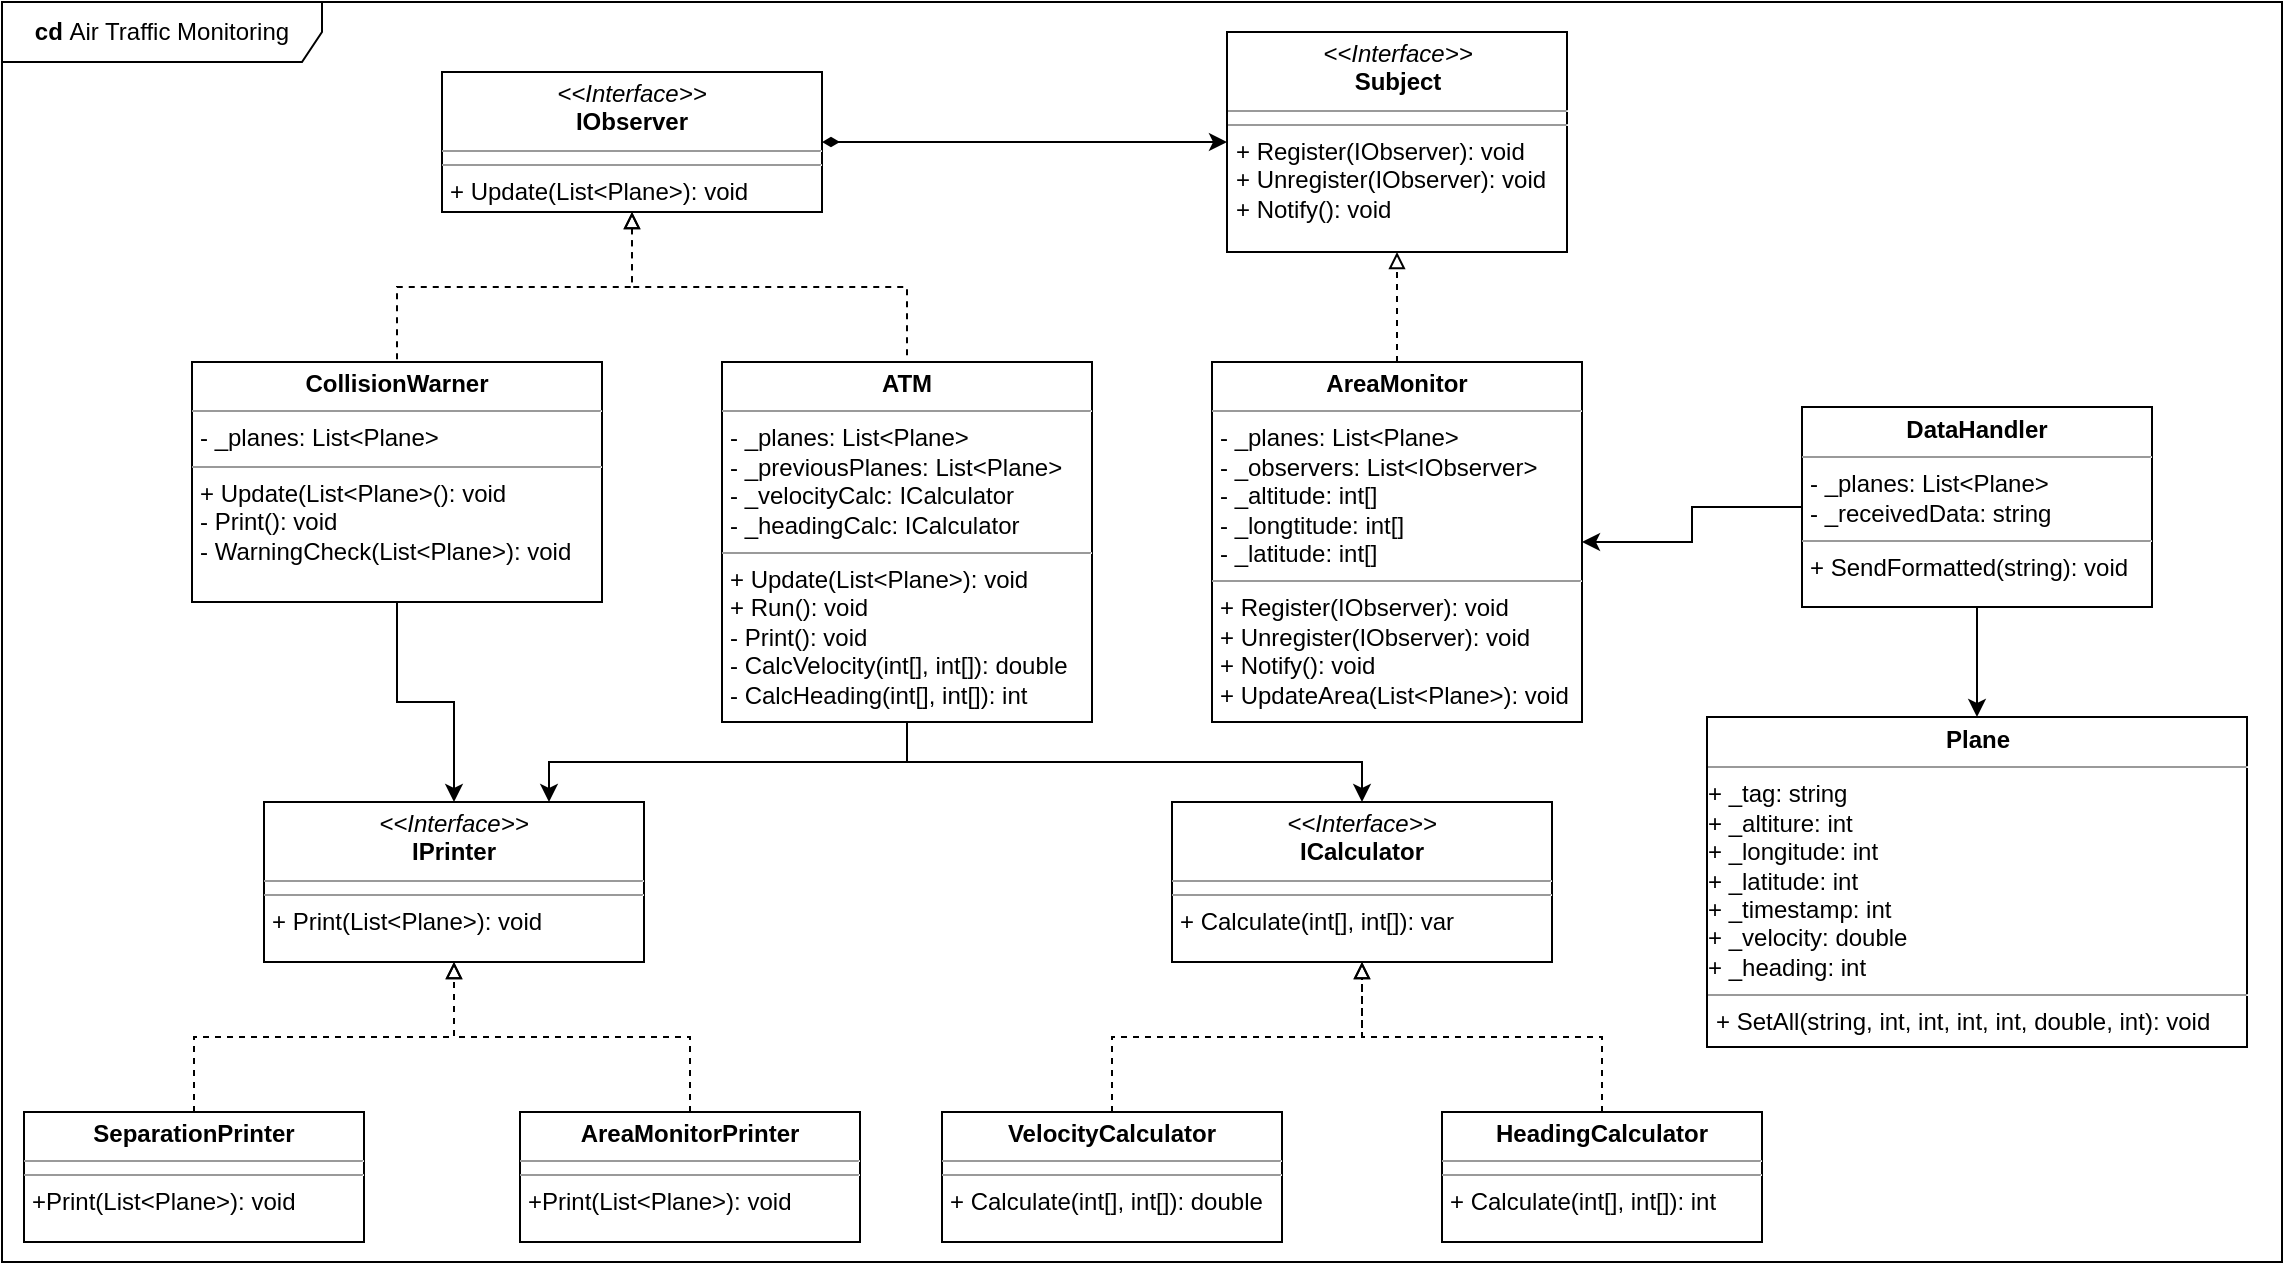 <mxfile version="12.1.4" type="onedrive" pages="1"><diagram id="p-GLAzQEj2eIWd-VNcLk" name="Page-1"><mxGraphModel dx="782" dy="1610" grid="1" gridSize="10" guides="1" tooltips="1" connect="1" arrows="1" fold="1" page="1" pageScale="1" pageWidth="827" pageHeight="1169" math="0" shadow="0"><root><mxCell id="0"/><mxCell id="1" parent="0"/><mxCell id="D8Mc3rk6kjAcLKV_55SY-21" value="&lt;b&gt;cd &lt;/b&gt;Air Traffic Monitoring&lt;br&gt;&lt;b&gt;&lt;/b&gt;" style="shape=umlFrame;whiteSpace=wrap;html=1;width=160;height=30;" parent="1" vertex="1"><mxGeometry x="50" y="-160" width="1140" height="630" as="geometry"/></mxCell><mxCell id="D8Mc3rk6kjAcLKV_55SY-11" style="edgeStyle=elbowEdgeStyle;rounded=0;orthogonalLoop=1;jettySize=auto;elbow=vertical;html=1;exitX=0.5;exitY=1;exitDx=0;exitDy=0;entryX=0.5;entryY=0;entryDx=0;entryDy=0;endArrow=classic;endFill=1;startArrow=none;startFill=0;" parent="1" source="D8Mc3rk6kjAcLKV_55SY-1" target="EGa71mXH-iSTavnotPWJ-4" edge="1"><mxGeometry relative="1" as="geometry"><mxPoint x="729.667" y="239.667" as="targetPoint"/></mxGeometry></mxCell><mxCell id="D8Mc3rk6kjAcLKV_55SY-1" value="&lt;p style=&quot;margin: 0px ; margin-top: 4px ; text-align: center&quot;&gt;&lt;b&gt;ATM&lt;/b&gt;&lt;/p&gt;&lt;hr size=&quot;1&quot;&gt;&lt;p style=&quot;margin: 0px ; margin-left: 4px&quot;&gt;- _planes: List&amp;lt;Plane&amp;gt;&lt;/p&gt;&lt;p style=&quot;margin: 0px ; margin-left: 4px&quot;&gt;- _previousPlanes: List&amp;lt;Plane&amp;gt;&lt;br&gt;&lt;/p&gt;&lt;p style=&quot;margin: 0px ; margin-left: 4px&quot;&gt;- _velocityCalc: ICalculator&lt;/p&gt;&lt;p style=&quot;margin: 0px ; margin-left: 4px&quot;&gt;- _headingCalc: ICalculator&lt;br&gt;&lt;/p&gt;&lt;hr size=&quot;1&quot;&gt;&lt;p style=&quot;margin: 0px ; margin-left: 4px&quot;&gt;+ Update(List&amp;lt;Plane&amp;gt;): void&lt;/p&gt;&lt;p style=&quot;margin: 0px ; margin-left: 4px&quot;&gt;+ Run(): void&lt;br&gt;&lt;/p&gt;&lt;p style=&quot;margin: 0px ; margin-left: 4px&quot;&gt;- Print(): void&lt;br&gt;&lt;/p&gt;&lt;p style=&quot;margin: 0px ; margin-left: 4px&quot;&gt;- CalcVelocity(int[], int[]): double&lt;/p&gt;&lt;p style=&quot;margin: 0px ; margin-left: 4px&quot;&gt;- CalcHeading(int[], int[]): int&lt;/p&gt;" style="verticalAlign=top;align=left;overflow=fill;fontSize=12;fontFamily=Helvetica;html=1;" parent="1" vertex="1"><mxGeometry x="410" y="20" width="185" height="180" as="geometry"/></mxCell><mxCell id="D8Mc3rk6kjAcLKV_55SY-6" style="edgeStyle=orthogonalEdgeStyle;rounded=0;orthogonalLoop=1;jettySize=auto;html=1;exitX=0.5;exitY=0;exitDx=0;exitDy=0;entryX=0.5;entryY=1;entryDx=0;entryDy=0;dashed=1;endArrow=block;endFill=0;" parent="1" source="D8Mc3rk6kjAcLKV_55SY-4" target="EGa71mXH-iSTavnotPWJ-4" edge="1"><mxGeometry relative="1" as="geometry"><mxPoint x="729.667" y="319.667" as="targetPoint"/></mxGeometry></mxCell><mxCell id="D8Mc3rk6kjAcLKV_55SY-4" value="&lt;p style=&quot;margin: 0px ; margin-top: 4px ; text-align: center&quot;&gt;&lt;b&gt;VelocityCalculator&lt;/b&gt;&lt;/p&gt;&lt;hr size=&quot;1&quot;&gt;&lt;hr size=&quot;1&quot;&gt;&lt;p style=&quot;margin: 0px ; margin-left: 4px&quot;&gt;+ Calculate(int[], int[]): double&lt;br&gt;&lt;/p&gt;" style="verticalAlign=top;align=left;overflow=fill;fontSize=12;fontFamily=Helvetica;html=1;" parent="1" vertex="1"><mxGeometry x="520" y="395" width="170" height="65" as="geometry"/></mxCell><mxCell id="D8Mc3rk6kjAcLKV_55SY-10" style="edgeStyle=orthogonalEdgeStyle;rounded=0;orthogonalLoop=1;jettySize=auto;elbow=vertical;html=1;exitX=0.5;exitY=0;exitDx=0;exitDy=0;endArrow=block;endFill=0;dashed=1;entryX=0.5;entryY=1;entryDx=0;entryDy=0;" parent="1" source="D8Mc3rk6kjAcLKV_55SY-5" target="EGa71mXH-iSTavnotPWJ-4" edge="1"><mxGeometry relative="1" as="geometry"><mxPoint x="729.667" y="319.667" as="targetPoint"/></mxGeometry></mxCell><mxCell id="D8Mc3rk6kjAcLKV_55SY-5" value="&lt;p style=&quot;margin: 0px ; margin-top: 4px ; text-align: center&quot;&gt;&lt;b&gt;HeadingCalculator&lt;/b&gt;&lt;/p&gt;&lt;hr size=&quot;1&quot;&gt;&lt;hr size=&quot;1&quot;&gt;&lt;p style=&quot;margin: 0px ; margin-left: 4px&quot;&gt;+ Calculate(int[], int[]): int&lt;br&gt;&lt;/p&gt;" style="verticalAlign=top;align=left;overflow=fill;fontSize=12;fontFamily=Helvetica;html=1;" parent="1" vertex="1"><mxGeometry x="770" y="395" width="160" height="65" as="geometry"/></mxCell><mxCell id="D8Mc3rk6kjAcLKV_55SY-18" style="edgeStyle=orthogonalEdgeStyle;rounded=0;orthogonalLoop=1;jettySize=auto;elbow=vertical;html=1;exitX=1;exitY=0.5;exitDx=0;exitDy=0;entryX=0;entryY=0.5;entryDx=0;entryDy=0;startArrow=classic;startFill=1;endArrow=none;endFill=0;" parent="1" source="D8Mc3rk6kjAcLKV_55SY-13" target="D8Mc3rk6kjAcLKV_55SY-17" edge="1"><mxGeometry relative="1" as="geometry"/></mxCell><mxCell id="EGa71mXH-iSTavnotPWJ-3" style="edgeStyle=orthogonalEdgeStyle;rounded=0;orthogonalLoop=1;jettySize=auto;html=1;exitX=0.5;exitY=0;exitDx=0;exitDy=0;entryX=0.5;entryY=1;entryDx=0;entryDy=0;dashed=1;endArrow=block;endFill=0;" parent="1" source="D8Mc3rk6kjAcLKV_55SY-13" target="EGa71mXH-iSTavnotPWJ-1" edge="1"><mxGeometry relative="1" as="geometry"/></mxCell><mxCell id="D8Mc3rk6kjAcLKV_55SY-13" value="&lt;p style=&quot;margin: 0px ; margin-top: 4px ; text-align: center&quot;&gt;&lt;b&gt;AreaMonitor&lt;/b&gt;&lt;/p&gt;&lt;hr size=&quot;1&quot;&gt;&lt;p style=&quot;margin: 0px ; margin-left: 4px&quot;&gt;- _planes: List&amp;lt;Plane&amp;gt;&lt;/p&gt;&lt;p style=&quot;margin: 0px ; margin-left: 4px&quot;&gt;- _observers: List&amp;lt;IObserver&amp;gt;&lt;/p&gt;&lt;p style=&quot;margin: 0px ; margin-left: 4px&quot;&gt;- _altitude: int[]&lt;/p&gt;&lt;p style=&quot;margin: 0px ; margin-left: 4px&quot;&gt;- _longtitude: int[]&lt;br&gt;&lt;/p&gt;&lt;p style=&quot;margin: 0px ; margin-left: 4px&quot;&gt;- _latitude: int[]&lt;br&gt;&lt;/p&gt;&lt;hr size=&quot;1&quot;&gt;&lt;p style=&quot;margin: 0px ; margin-left: 4px&quot;&gt;+ Register(IObserver): void&lt;/p&gt;&lt;p style=&quot;margin: 0px ; margin-left: 4px&quot;&gt;+ Unregister(IObserver): void&lt;/p&gt;&lt;p style=&quot;margin: 0px ; margin-left: 4px&quot;&gt;+ Notify(): void&lt;/p&gt;&lt;p style=&quot;margin: 0px ; margin-left: 4px&quot;&gt;+ UpdateArea(List&amp;lt;Plane&amp;gt;): void&lt;br&gt;&lt;/p&gt;" style="verticalAlign=top;align=left;overflow=fill;fontSize=12;fontFamily=Helvetica;html=1;" parent="1" vertex="1"><mxGeometry x="655" y="20" width="185" height="180" as="geometry"/></mxCell><mxCell id="EGa71mXH-iSTavnotPWJ-7" style="edgeStyle=orthogonalEdgeStyle;rounded=0;orthogonalLoop=1;jettySize=auto;html=1;exitX=0.5;exitY=1;exitDx=0;exitDy=0;entryX=0.5;entryY=0;entryDx=0;entryDy=0;startArrow=none;startFill=0;endArrow=classic;endFill=1;" parent="1" source="D8Mc3rk6kjAcLKV_55SY-15" target="EGa71mXH-iSTavnotPWJ-5" edge="1"><mxGeometry relative="1" as="geometry"/></mxCell><mxCell id="D8Mc3rk6kjAcLKV_55SY-15" value="&lt;p style=&quot;margin: 0px ; margin-top: 4px ; text-align: center&quot;&gt;&lt;b&gt;CollisionWarner&lt;/b&gt;&lt;br&gt;&lt;/p&gt;&lt;hr size=&quot;1&quot;&gt;&lt;p style=&quot;margin: 0px ; margin-left: 4px&quot;&gt;- _planes: List&amp;lt;Plane&amp;gt;&lt;br&gt;&lt;/p&gt;&lt;hr size=&quot;1&quot;&gt;&lt;p style=&quot;margin: 0px ; margin-left: 4px&quot;&gt;+ Update(List&amp;lt;Plane&amp;gt;(): void&lt;/p&gt;&lt;p style=&quot;margin: 0px ; margin-left: 4px&quot;&gt;- Print(): void&lt;/p&gt;&lt;p style=&quot;margin: 0px ; margin-left: 4px&quot;&gt;- WarningCheck(List&amp;lt;Plane&amp;gt;): void&lt;br&gt;&lt;/p&gt;" style="verticalAlign=top;align=left;overflow=fill;fontSize=12;fontFamily=Helvetica;html=1;" parent="1" vertex="1"><mxGeometry x="145" y="20" width="205" height="120" as="geometry"/></mxCell><mxCell id="EGa71mXH-iSTavnotPWJ-9" value="" style="edgeStyle=orthogonalEdgeStyle;rounded=0;orthogonalLoop=1;jettySize=auto;html=1;startArrow=none;startFill=0;endArrow=classic;endFill=1;" parent="1" source="D8Mc3rk6kjAcLKV_55SY-17" target="EGa71mXH-iSTavnotPWJ-8" edge="1"><mxGeometry relative="1" as="geometry"/></mxCell><mxCell id="D8Mc3rk6kjAcLKV_55SY-17" value="&lt;p style=&quot;margin: 0px ; margin-top: 4px ; text-align: center&quot;&gt;&lt;b&gt;DataHandler&lt;/b&gt;&lt;/p&gt;&lt;hr size=&quot;1&quot;&gt;&lt;p style=&quot;margin: 0px ; margin-left: 4px&quot;&gt;- _planes: List&amp;lt;Plane&amp;gt;&lt;/p&gt;&lt;p style=&quot;margin: 0px ; margin-left: 4px&quot;&gt;- _receivedData: string&lt;br&gt;&lt;/p&gt;&lt;hr size=&quot;1&quot;&gt;&lt;p style=&quot;margin: 0px ; margin-left: 4px&quot;&gt;+ SendFormatted(string): void&lt;/p&gt;" style="verticalAlign=top;align=left;overflow=fill;fontSize=12;fontFamily=Helvetica;html=1;" parent="1" vertex="1"><mxGeometry x="950" y="42.5" width="175" height="100" as="geometry"/></mxCell><mxCell id="EGa71mXH-iSTavnotPWJ-8" value="&lt;p style=&quot;margin: 0px ; margin-top: 4px ; text-align: center&quot;&gt;&lt;b&gt;Plane&lt;/b&gt;&lt;/p&gt;&lt;hr size=&quot;1&quot;&gt;&lt;div&gt;+ _tag: string&lt;/div&gt;&lt;div&gt;+ _altiture: int&lt;/div&gt;&lt;div&gt;+ _longitude: int&lt;/div&gt;&lt;div&gt;+ _latitude: int&lt;/div&gt;&lt;div&gt;+ _timestamp: int&lt;/div&gt;&lt;div&gt;+ _velocity: double&lt;/div&gt;&lt;div&gt;+ _heading: int&lt;br&gt;&lt;/div&gt;&lt;hr size=&quot;1&quot;&gt;&lt;p style=&quot;margin: 0px ; margin-left: 4px&quot;&gt;+ SetAll(string, int, int, int, int, double, int): void&lt;br&gt;&lt;/p&gt;" style="verticalAlign=top;align=left;overflow=fill;fontSize=12;fontFamily=Helvetica;html=1;" parent="1" vertex="1"><mxGeometry x="902.5" y="197.5" width="270" height="165" as="geometry"/></mxCell><mxCell id="D8Mc3rk6kjAcLKV_55SY-33" style="edgeStyle=orthogonalEdgeStyle;rounded=0;orthogonalLoop=1;jettySize=auto;html=1;exitX=0.75;exitY=0;exitDx=0;exitDy=0;entryX=0.5;entryY=1;entryDx=0;entryDy=0;startArrow=classic;startFill=1;endArrow=none;endFill=0;" parent="1" source="EGa71mXH-iSTavnotPWJ-5" target="D8Mc3rk6kjAcLKV_55SY-1" edge="1"><mxGeometry relative="1" as="geometry"><mxPoint x="274.667" y="239.667" as="sourcePoint"/></mxGeometry></mxCell><mxCell id="D8Mc3rk6kjAcLKV_55SY-32" style="edgeStyle=orthogonalEdgeStyle;rounded=0;orthogonalLoop=1;jettySize=auto;html=1;exitX=0.5;exitY=0;exitDx=0;exitDy=0;entryX=0.5;entryY=1;entryDx=0;entryDy=0;dashed=1;startArrow=none;startFill=0;endArrow=block;endFill=0;" parent="1" source="D8Mc3rk6kjAcLKV_55SY-29" target="EGa71mXH-iSTavnotPWJ-5" edge="1"><mxGeometry relative="1" as="geometry"><mxPoint x="275.667" y="319.667" as="targetPoint"/></mxGeometry></mxCell><mxCell id="D8Mc3rk6kjAcLKV_55SY-29" value="&lt;p style=&quot;margin: 0px ; margin-top: 4px ; text-align: center&quot;&gt;&lt;b&gt;AreaMonitorPrinter&lt;/b&gt;&lt;br&gt;&lt;/p&gt;&lt;hr size=&quot;1&quot;&gt;&lt;hr size=&quot;1&quot;&gt;&lt;p style=&quot;margin: 0px ; margin-left: 4px&quot;&gt;+Print(List&amp;lt;Plane&amp;gt;): void&lt;br&gt;&lt;/p&gt;" style="verticalAlign=top;align=left;overflow=fill;fontSize=12;fontFamily=Helvetica;html=1;" parent="1" vertex="1"><mxGeometry x="309" y="395" width="170" height="65" as="geometry"/></mxCell><mxCell id="D8Mc3rk6kjAcLKV_55SY-31" style="edgeStyle=orthogonalEdgeStyle;rounded=0;orthogonalLoop=1;jettySize=auto;html=1;exitX=0.5;exitY=0;exitDx=0;exitDy=0;entryX=0.5;entryY=1;entryDx=0;entryDy=0;dashed=1;startArrow=none;startFill=0;endArrow=block;endFill=0;" parent="1" source="D8Mc3rk6kjAcLKV_55SY-30" target="EGa71mXH-iSTavnotPWJ-5" edge="1"><mxGeometry relative="1" as="geometry"><mxPoint x="275.667" y="319.667" as="targetPoint"/></mxGeometry></mxCell><mxCell id="D8Mc3rk6kjAcLKV_55SY-30" value="&lt;p style=&quot;margin: 0px ; margin-top: 4px ; text-align: center&quot;&gt;&lt;b&gt;SeparationPrinter&lt;/b&gt;&lt;/p&gt;&lt;hr size=&quot;1&quot;&gt;&lt;hr size=&quot;1&quot;&gt;&lt;p style=&quot;margin: 0px ; margin-left: 4px&quot;&gt;+Print(List&amp;lt;Plane&amp;gt;): void&lt;br&gt;&lt;/p&gt;" style="verticalAlign=top;align=left;overflow=fill;fontSize=12;fontFamily=Helvetica;html=1;" parent="1" vertex="1"><mxGeometry x="61" y="395" width="170" height="65" as="geometry"/></mxCell><mxCell id="D8Mc3rk6kjAcLKV_55SY-35" style="edgeStyle=orthogonalEdgeStyle;rounded=0;orthogonalLoop=1;jettySize=auto;html=1;exitX=0.5;exitY=1;exitDx=0;exitDy=0;entryX=0.5;entryY=0;entryDx=0;entryDy=0;startArrow=block;startFill=0;endArrow=none;endFill=0;dashed=1;" parent="1" source="D8Mc3rk6kjAcLKV_55SY-34" target="D8Mc3rk6kjAcLKV_55SY-15" edge="1"><mxGeometry relative="1" as="geometry"/></mxCell><mxCell id="D8Mc3rk6kjAcLKV_55SY-36" style="edgeStyle=orthogonalEdgeStyle;rounded=0;orthogonalLoop=1;jettySize=auto;html=1;exitX=0.5;exitY=1;exitDx=0;exitDy=0;entryX=0.5;entryY=0;entryDx=0;entryDy=0;startArrow=block;startFill=0;endArrow=none;endFill=0;dashed=1;" parent="1" source="D8Mc3rk6kjAcLKV_55SY-34" target="D8Mc3rk6kjAcLKV_55SY-1" edge="1"><mxGeometry relative="1" as="geometry"/></mxCell><mxCell id="EGa71mXH-iSTavnotPWJ-2" value="" style="edgeStyle=orthogonalEdgeStyle;rounded=0;orthogonalLoop=1;jettySize=auto;html=1;startArrow=diamondThin;startFill=1;endArrow=classic;endFill=1;" parent="1" source="D8Mc3rk6kjAcLKV_55SY-34" target="EGa71mXH-iSTavnotPWJ-1" edge="1"><mxGeometry relative="1" as="geometry"/></mxCell><mxCell id="D8Mc3rk6kjAcLKV_55SY-34" value="&lt;p style=&quot;margin: 0px ; margin-top: 4px ; text-align: center&quot;&gt;&lt;i&gt;&amp;lt;&amp;lt;Interface&amp;gt;&amp;gt;&lt;/i&gt;&lt;br&gt;&lt;b&gt;IObserver&lt;/b&gt;&lt;/p&gt;&lt;hr size=&quot;1&quot;&gt;&lt;hr size=&quot;1&quot;&gt;&lt;p style=&quot;margin: 0px ; margin-left: 4px&quot;&gt;+ Update(List&amp;lt;Plane&amp;gt;): void&lt;br&gt;&lt;/p&gt;" style="verticalAlign=top;align=left;overflow=fill;fontSize=12;fontFamily=Helvetica;html=1;" parent="1" vertex="1"><mxGeometry x="270" y="-125" width="190" height="70" as="geometry"/></mxCell><mxCell id="EGa71mXH-iSTavnotPWJ-1" value="&lt;p style=&quot;margin: 0px ; margin-top: 4px ; text-align: center&quot;&gt;&lt;i&gt;&amp;lt;&amp;lt;Interface&amp;gt;&amp;gt;&lt;/i&gt;&lt;br&gt;&lt;b&gt;Subject&lt;/b&gt;&lt;/p&gt;&lt;hr size=&quot;1&quot;&gt;&lt;hr size=&quot;1&quot;&gt;&lt;p style=&quot;margin: 0px ; margin-left: 4px&quot;&gt;+ Register(IObserver): void&lt;/p&gt;&lt;p style=&quot;margin: 0px ; margin-left: 4px&quot;&gt;+ Unregister(IObserver): void&lt;/p&gt;&lt;p style=&quot;margin: 0px ; margin-left: 4px&quot;&gt;+ Notify(): void&lt;br&gt;&lt;/p&gt;" style="verticalAlign=top;align=left;overflow=fill;fontSize=12;fontFamily=Helvetica;html=1;" parent="1" vertex="1"><mxGeometry x="662.5" y="-145" width="170" height="110" as="geometry"/></mxCell><mxCell id="EGa71mXH-iSTavnotPWJ-4" value="&lt;p style=&quot;margin: 0px ; margin-top: 4px ; text-align: center&quot;&gt;&lt;i&gt;&amp;lt;&amp;lt;Interface&amp;gt;&amp;gt;&lt;/i&gt;&lt;br&gt;&lt;b&gt;ICalculator&lt;/b&gt;&lt;/p&gt;&lt;hr size=&quot;1&quot;&gt;&lt;hr size=&quot;1&quot;&gt;&lt;p style=&quot;margin: 0px ; margin-left: 4px&quot;&gt;+ Calculate(int[], int[]): var&lt;br&gt;&lt;/p&gt;" style="verticalAlign=top;align=left;overflow=fill;fontSize=12;fontFamily=Helvetica;html=1;" parent="1" vertex="1"><mxGeometry x="635" y="240" width="190" height="80" as="geometry"/></mxCell><mxCell id="EGa71mXH-iSTavnotPWJ-5" value="&lt;p style=&quot;margin: 0px ; margin-top: 4px ; text-align: center&quot;&gt;&lt;i&gt;&amp;lt;&amp;lt;Interface&amp;gt;&amp;gt;&lt;/i&gt;&lt;br&gt;&lt;b&gt;IPrinter&lt;/b&gt;&lt;/p&gt;&lt;hr size=&quot;1&quot;&gt;&lt;hr size=&quot;1&quot;&gt;&lt;p style=&quot;margin: 0px ; margin-left: 4px&quot;&gt;+ Print(List&amp;lt;Plane&amp;gt;): void&lt;br&gt;&lt;/p&gt;" style="verticalAlign=top;align=left;overflow=fill;fontSize=12;fontFamily=Helvetica;html=1;" parent="1" vertex="1"><mxGeometry x="181" y="240" width="190" height="80" as="geometry"/></mxCell></root></mxGraphModel></diagram></mxfile>